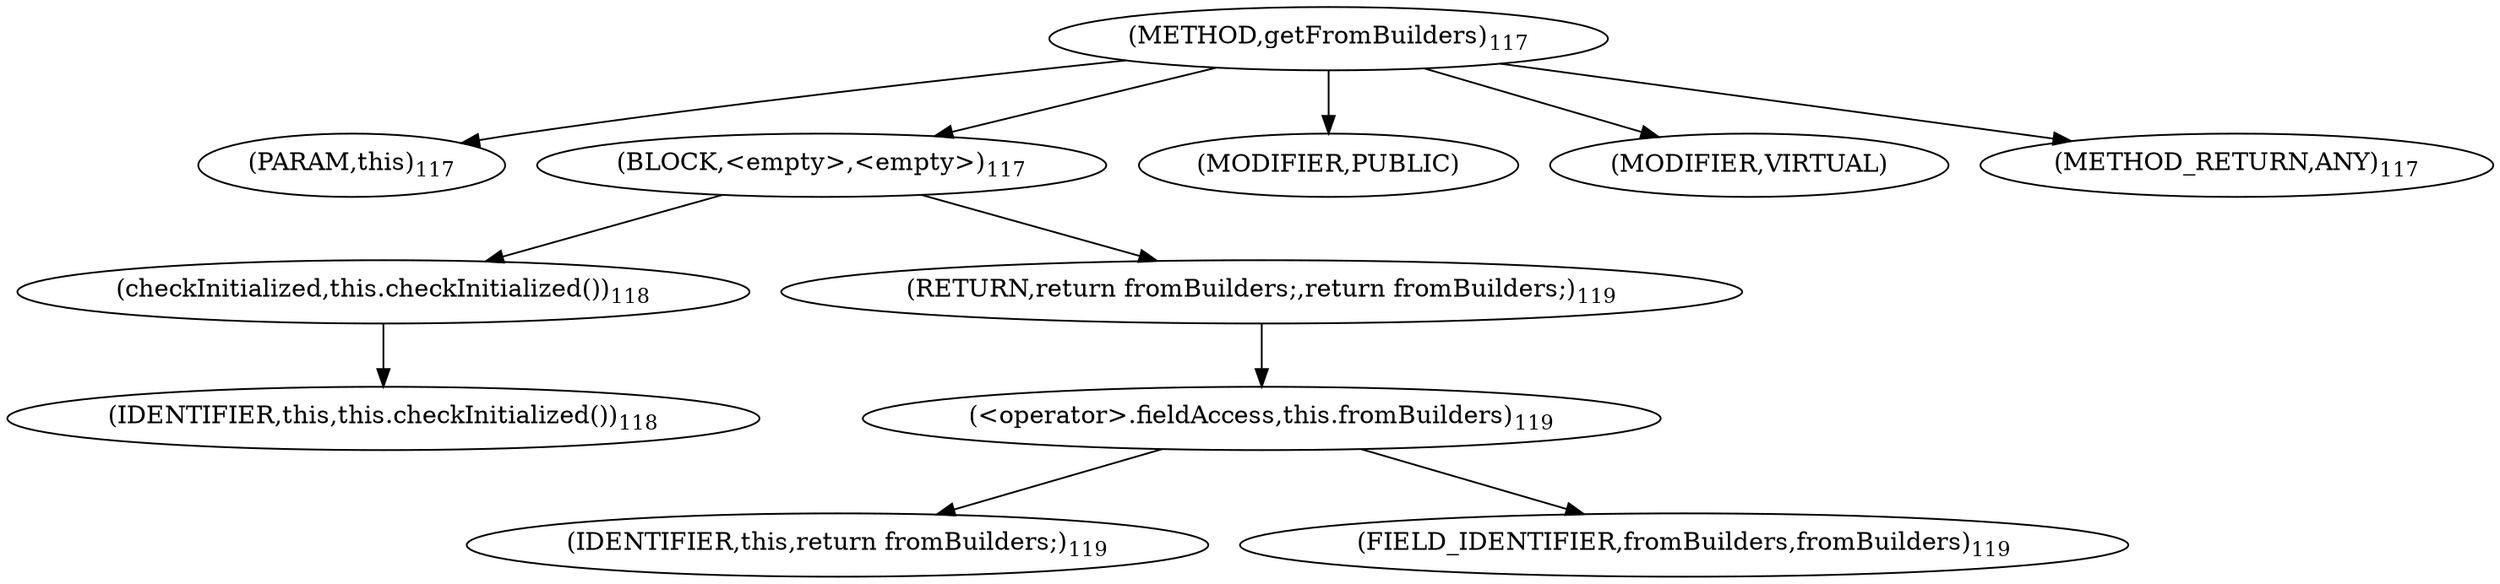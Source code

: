 digraph "getFromBuilders" {  
"221" [label = <(METHOD,getFromBuilders)<SUB>117</SUB>> ]
"27" [label = <(PARAM,this)<SUB>117</SUB>> ]
"222" [label = <(BLOCK,&lt;empty&gt;,&lt;empty&gt;)<SUB>117</SUB>> ]
"223" [label = <(checkInitialized,this.checkInitialized())<SUB>118</SUB>> ]
"26" [label = <(IDENTIFIER,this,this.checkInitialized())<SUB>118</SUB>> ]
"224" [label = <(RETURN,return fromBuilders;,return fromBuilders;)<SUB>119</SUB>> ]
"225" [label = <(&lt;operator&gt;.fieldAccess,this.fromBuilders)<SUB>119</SUB>> ]
"226" [label = <(IDENTIFIER,this,return fromBuilders;)<SUB>119</SUB>> ]
"227" [label = <(FIELD_IDENTIFIER,fromBuilders,fromBuilders)<SUB>119</SUB>> ]
"228" [label = <(MODIFIER,PUBLIC)> ]
"229" [label = <(MODIFIER,VIRTUAL)> ]
"230" [label = <(METHOD_RETURN,ANY)<SUB>117</SUB>> ]
  "221" -> "27" 
  "221" -> "222" 
  "221" -> "228" 
  "221" -> "229" 
  "221" -> "230" 
  "222" -> "223" 
  "222" -> "224" 
  "223" -> "26" 
  "224" -> "225" 
  "225" -> "226" 
  "225" -> "227" 
}
